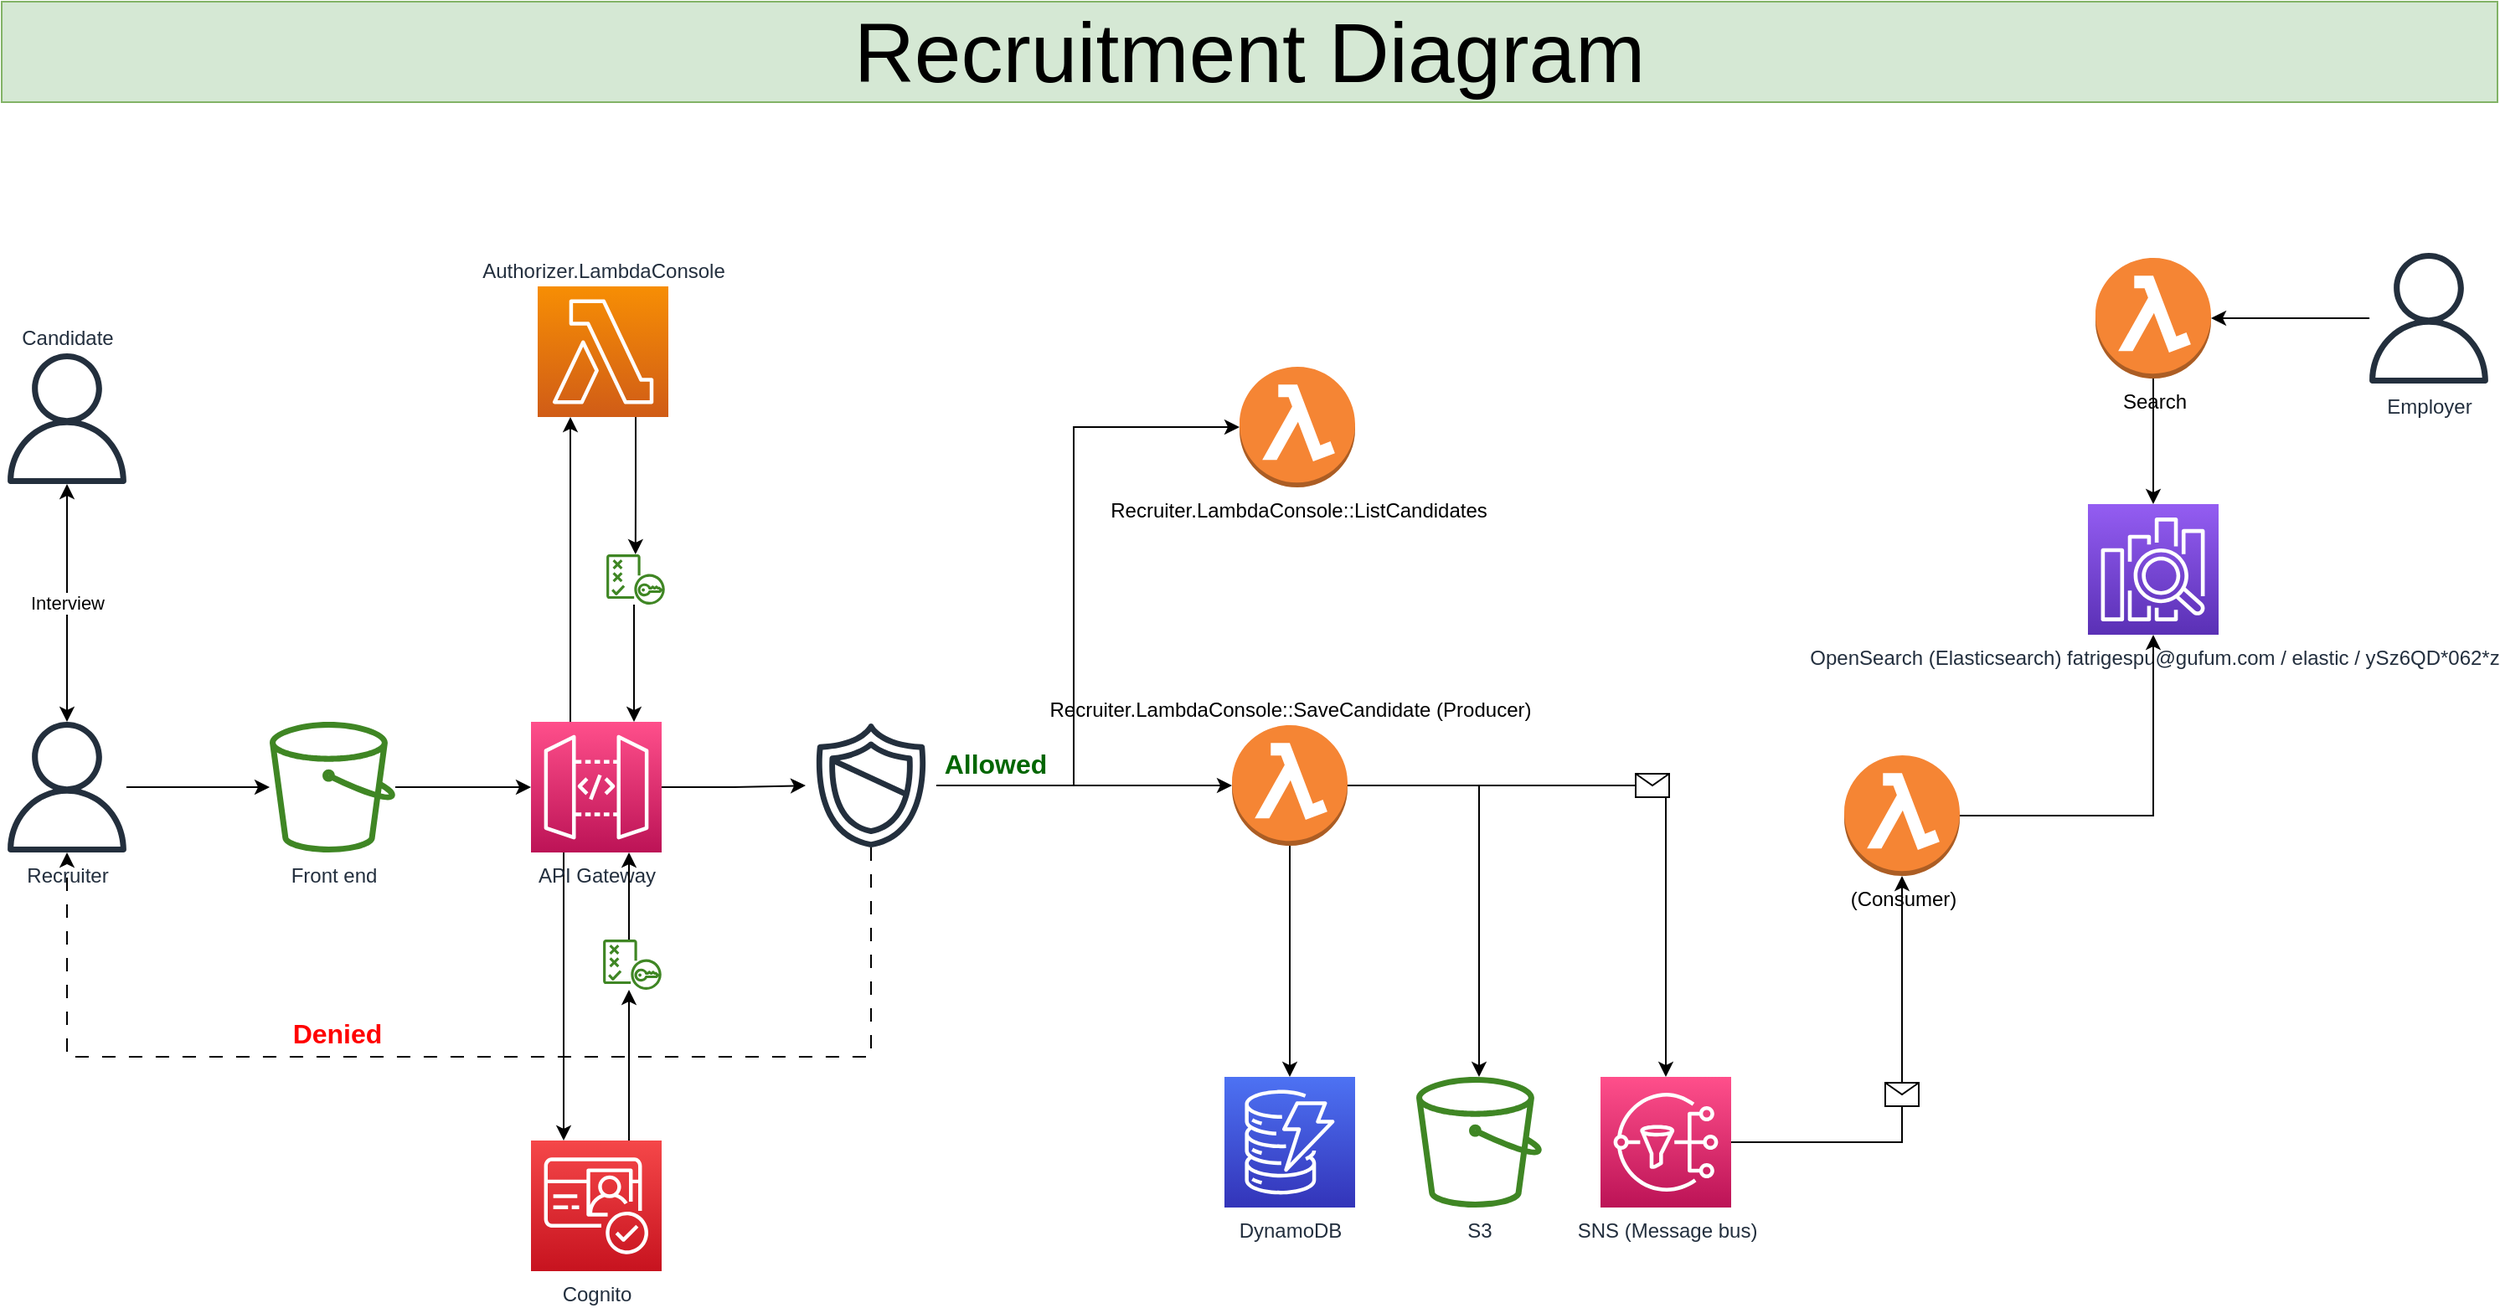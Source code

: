 <mxfile version="21.5.1" type="device">
  <diagram name="Page-1" id="7nIbmzHHHe7wAutQFev3">
    <mxGraphModel dx="2058" dy="2007" grid="1" gridSize="10" guides="1" tooltips="1" connect="1" arrows="1" fold="1" page="1" pageScale="1" pageWidth="827" pageHeight="1169" math="0" shadow="0">
      <root>
        <mxCell id="0" />
        <mxCell id="1" parent="0" />
        <mxCell id="6dRfuFZK9p9CnIERoRmi-7" style="edgeStyle=orthogonalEdgeStyle;rounded=0;orthogonalLoop=1;jettySize=auto;html=1;" parent="1" source="Mg_yC3POPH4g1C4O8XF4-1" target="6dRfuFZK9p9CnIERoRmi-6" edge="1">
          <mxGeometry relative="1" as="geometry" />
        </mxCell>
        <mxCell id="6dRfuFZK9p9CnIERoRmi-17" value="Interview" style="edgeStyle=orthogonalEdgeStyle;rounded=0;orthogonalLoop=1;jettySize=auto;html=1;startArrow=classic;startFill=1;" parent="1" source="Mg_yC3POPH4g1C4O8XF4-1" target="Mg_yC3POPH4g1C4O8XF4-3" edge="1">
          <mxGeometry relative="1" as="geometry" />
        </mxCell>
        <mxCell id="Mg_yC3POPH4g1C4O8XF4-1" value="Recruiter" style="sketch=0;outlineConnect=0;fontColor=#232F3E;gradientColor=none;fillColor=#232F3D;strokeColor=none;dashed=0;verticalLabelPosition=bottom;verticalAlign=top;align=center;html=1;fontSize=12;fontStyle=0;aspect=fixed;pointerEvents=1;shape=mxgraph.aws4.user;" parent="1" vertex="1">
          <mxGeometry x="20" y="230" width="78" height="78" as="geometry" />
        </mxCell>
        <mxCell id="6dRfuFZK9p9CnIERoRmi-47" style="edgeStyle=orthogonalEdgeStyle;rounded=0;orthogonalLoop=1;jettySize=auto;html=1;" parent="1" source="Mg_yC3POPH4g1C4O8XF4-2" target="6dRfuFZK9p9CnIERoRmi-46" edge="1">
          <mxGeometry relative="1" as="geometry" />
        </mxCell>
        <mxCell id="Mg_yC3POPH4g1C4O8XF4-2" value="Employer" style="sketch=0;outlineConnect=0;fontColor=#232F3E;gradientColor=none;fillColor=#232F3D;strokeColor=none;dashed=0;verticalLabelPosition=bottom;verticalAlign=top;align=center;html=1;fontSize=12;fontStyle=0;aspect=fixed;pointerEvents=1;shape=mxgraph.aws4.user;" parent="1" vertex="1">
          <mxGeometry x="1430" y="-50" width="78" height="78" as="geometry" />
        </mxCell>
        <mxCell id="Mg_yC3POPH4g1C4O8XF4-3" value="Candidate" style="sketch=0;outlineConnect=0;fontColor=#232F3E;gradientColor=none;fillColor=#232F3D;strokeColor=none;dashed=0;verticalLabelPosition=top;verticalAlign=bottom;align=center;html=1;fontSize=12;fontStyle=0;aspect=fixed;pointerEvents=1;shape=mxgraph.aws4.user;labelPosition=center;" parent="1" vertex="1">
          <mxGeometry x="20" y="10" width="78" height="78" as="geometry" />
        </mxCell>
        <mxCell id="6dRfuFZK9p9CnIERoRmi-12" style="edgeStyle=orthogonalEdgeStyle;rounded=0;orthogonalLoop=1;jettySize=auto;html=1;" parent="1" source="6dRfuFZK9p9CnIERoRmi-1" target="6dRfuFZK9p9CnIERoRmi-11" edge="1">
          <mxGeometry relative="1" as="geometry" />
        </mxCell>
        <mxCell id="6dRfuFZK9p9CnIERoRmi-13" style="edgeStyle=orthogonalEdgeStyle;rounded=0;orthogonalLoop=1;jettySize=auto;html=1;" parent="1" source="6dRfuFZK9p9CnIERoRmi-1" target="6dRfuFZK9p9CnIERoRmi-10" edge="1">
          <mxGeometry relative="1" as="geometry" />
        </mxCell>
        <mxCell id="6dRfuFZK9p9CnIERoRmi-1" value="Recruiter.LambdaConsole::SaveCandidate (Producer)" style="outlineConnect=0;dashed=0;verticalLabelPosition=top;verticalAlign=bottom;align=center;html=1;shape=mxgraph.aws3.lambda_function;fillColor=#F58534;gradientColor=none;labelPosition=center;" parent="1" vertex="1">
          <mxGeometry x="754.5" y="232" width="69" height="72" as="geometry" />
        </mxCell>
        <mxCell id="6dRfuFZK9p9CnIERoRmi-21" style="edgeStyle=orthogonalEdgeStyle;rounded=0;orthogonalLoop=1;jettySize=auto;html=1;entryX=0.25;entryY=1;entryDx=0;entryDy=0;entryPerimeter=0;" parent="1" source="6dRfuFZK9p9CnIERoRmi-5" target="6dRfuFZK9p9CnIERoRmi-19" edge="1">
          <mxGeometry relative="1" as="geometry">
            <Array as="points">
              <mxPoint x="360" y="139" />
            </Array>
          </mxGeometry>
        </mxCell>
        <mxCell id="6dRfuFZK9p9CnIERoRmi-35" style="edgeStyle=orthogonalEdgeStyle;rounded=0;orthogonalLoop=1;jettySize=auto;html=1;" parent="1" source="6dRfuFZK9p9CnIERoRmi-5" target="6dRfuFZK9p9CnIERoRmi-34" edge="1">
          <mxGeometry relative="1" as="geometry" />
        </mxCell>
        <mxCell id="6dRfuFZK9p9CnIERoRmi-40" style="edgeStyle=orthogonalEdgeStyle;rounded=0;orthogonalLoop=1;jettySize=auto;html=1;exitX=0.25;exitY=1;exitDx=0;exitDy=0;exitPerimeter=0;entryX=0.25;entryY=0;entryDx=0;entryDy=0;entryPerimeter=0;" parent="1" source="6dRfuFZK9p9CnIERoRmi-5" target="6dRfuFZK9p9CnIERoRmi-30" edge="1">
          <mxGeometry relative="1" as="geometry" />
        </mxCell>
        <mxCell id="6dRfuFZK9p9CnIERoRmi-5" value="API Gateway" style="sketch=0;points=[[0,0,0],[0.25,0,0],[0.5,0,0],[0.75,0,0],[1,0,0],[0,1,0],[0.25,1,0],[0.5,1,0],[0.75,1,0],[1,1,0],[0,0.25,0],[0,0.5,0],[0,0.75,0],[1,0.25,0],[1,0.5,0],[1,0.75,0]];outlineConnect=0;fontColor=#232F3E;gradientColor=#FF4F8B;gradientDirection=north;fillColor=#BC1356;strokeColor=#ffffff;dashed=0;verticalLabelPosition=bottom;verticalAlign=top;align=center;html=1;fontSize=12;fontStyle=0;aspect=fixed;shape=mxgraph.aws4.resourceIcon;resIcon=mxgraph.aws4.api_gateway;" parent="1" vertex="1">
          <mxGeometry x="336" y="230" width="78" height="78" as="geometry" />
        </mxCell>
        <mxCell id="6dRfuFZK9p9CnIERoRmi-8" style="edgeStyle=orthogonalEdgeStyle;rounded=0;orthogonalLoop=1;jettySize=auto;html=1;" parent="1" source="6dRfuFZK9p9CnIERoRmi-6" target="6dRfuFZK9p9CnIERoRmi-5" edge="1">
          <mxGeometry relative="1" as="geometry" />
        </mxCell>
        <mxCell id="6dRfuFZK9p9CnIERoRmi-6" value="Front end" style="sketch=0;outlineConnect=0;fontColor=#232F3E;gradientColor=none;fillColor=#3F8624;strokeColor=none;dashed=0;verticalLabelPosition=bottom;verticalAlign=top;align=center;html=1;fontSize=12;fontStyle=0;aspect=fixed;pointerEvents=1;shape=mxgraph.aws4.bucket;" parent="1" vertex="1">
          <mxGeometry x="180" y="230" width="75" height="78" as="geometry" />
        </mxCell>
        <mxCell id="6dRfuFZK9p9CnIERoRmi-10" value="S3" style="sketch=0;outlineConnect=0;fontColor=#232F3E;gradientColor=none;fillColor=#3F8624;strokeColor=none;dashed=0;verticalLabelPosition=bottom;verticalAlign=top;align=center;html=1;fontSize=12;fontStyle=0;aspect=fixed;pointerEvents=1;shape=mxgraph.aws4.bucket;" parent="1" vertex="1">
          <mxGeometry x="864.5" y="442" width="75" height="78" as="geometry" />
        </mxCell>
        <mxCell id="6dRfuFZK9p9CnIERoRmi-11" value="DynamoDB" style="sketch=0;points=[[0,0,0],[0.25,0,0],[0.5,0,0],[0.75,0,0],[1,0,0],[0,1,0],[0.25,1,0],[0.5,1,0],[0.75,1,0],[1,1,0],[0,0.25,0],[0,0.5,0],[0,0.75,0],[1,0.25,0],[1,0.5,0],[1,0.75,0]];outlineConnect=0;fontColor=#232F3E;gradientColor=#4D72F3;gradientDirection=north;fillColor=#3334B9;strokeColor=#ffffff;dashed=0;verticalLabelPosition=bottom;verticalAlign=top;align=center;html=1;fontSize=12;fontStyle=0;aspect=fixed;shape=mxgraph.aws4.resourceIcon;resIcon=mxgraph.aws4.dynamodb;" parent="1" vertex="1">
          <mxGeometry x="750" y="442" width="78" height="78" as="geometry" />
        </mxCell>
        <mxCell id="6dRfuFZK9p9CnIERoRmi-14" value="SNS (Message bus)" style="sketch=0;points=[[0,0,0],[0.25,0,0],[0.5,0,0],[0.75,0,0],[1,0,0],[0,1,0],[0.25,1,0],[0.5,1,0],[0.75,1,0],[1,1,0],[0,0.25,0],[0,0.5,0],[0,0.75,0],[1,0.25,0],[1,0.5,0],[1,0.75,0]];outlineConnect=0;fontColor=#232F3E;gradientColor=#FF4F8B;gradientDirection=north;fillColor=#BC1356;strokeColor=#ffffff;dashed=0;verticalLabelPosition=bottom;verticalAlign=top;align=center;html=1;fontSize=12;fontStyle=0;aspect=fixed;shape=mxgraph.aws4.resourceIcon;resIcon=mxgraph.aws4.sns;" parent="1" vertex="1">
          <mxGeometry x="974.5" y="442" width="78" height="78" as="geometry" />
        </mxCell>
        <mxCell id="6dRfuFZK9p9CnIERoRmi-16" value="Recruiter.LambdaConsole::ListCandidates" style="outlineConnect=0;dashed=0;verticalLabelPosition=bottom;verticalAlign=top;align=center;html=1;shape=mxgraph.aws3.lambda_function;fillColor=#F58534;gradientColor=none;" parent="1" vertex="1">
          <mxGeometry x="759" y="18" width="69" height="72" as="geometry" />
        </mxCell>
        <mxCell id="6dRfuFZK9p9CnIERoRmi-18" value="OpenSearch (Elasticsearch) fatrigespu@gufum.com / elastic / ySz6QD*062*z" style="sketch=0;points=[[0,0,0],[0.25,0,0],[0.5,0,0],[0.75,0,0],[1,0,0],[0,1,0],[0.25,1,0],[0.5,1,0],[0.75,1,0],[1,1,0],[0,0.25,0],[0,0.5,0],[0,0.75,0],[1,0.25,0],[1,0.5,0],[1,0.75,0]];outlineConnect=0;fontColor=#232F3E;gradientColor=#945DF2;gradientDirection=north;fillColor=#5A30B5;strokeColor=#ffffff;dashed=0;verticalLabelPosition=bottom;verticalAlign=top;align=center;html=1;fontSize=12;fontStyle=0;aspect=fixed;shape=mxgraph.aws4.resourceIcon;resIcon=mxgraph.aws4.elasticsearch_service;" parent="1" vertex="1">
          <mxGeometry x="1265.5" y="100" width="78" height="78" as="geometry" />
        </mxCell>
        <mxCell id="6dRfuFZK9p9CnIERoRmi-28" style="edgeStyle=orthogonalEdgeStyle;rounded=0;orthogonalLoop=1;jettySize=auto;html=1;exitX=0.75;exitY=1;exitDx=0;exitDy=0;exitPerimeter=0;" parent="1" source="6dRfuFZK9p9CnIERoRmi-19" target="6dRfuFZK9p9CnIERoRmi-20" edge="1">
          <mxGeometry relative="1" as="geometry" />
        </mxCell>
        <mxCell id="6dRfuFZK9p9CnIERoRmi-19" value="Authorizer.LambdaConsole" style="sketch=0;points=[[0,0,0],[0.25,0,0],[0.5,0,0],[0.75,0,0],[1,0,0],[0,1,0],[0.25,1,0],[0.5,1,0],[0.75,1,0],[1,1,0],[0,0.25,0],[0,0.5,0],[0,0.75,0],[1,0.25,0],[1,0.5,0],[1,0.75,0]];outlineConnect=0;fontColor=#232F3E;gradientColor=#F78E04;gradientDirection=north;fillColor=#D05C17;strokeColor=#ffffff;dashed=0;verticalLabelPosition=top;verticalAlign=bottom;align=center;html=1;fontSize=12;fontStyle=0;aspect=fixed;shape=mxgraph.aws4.resourceIcon;resIcon=mxgraph.aws4.lambda;labelPosition=center;" parent="1" vertex="1">
          <mxGeometry x="340" y="-30" width="78" height="78" as="geometry" />
        </mxCell>
        <mxCell id="6dRfuFZK9p9CnIERoRmi-29" style="rounded=0;orthogonalLoop=1;jettySize=auto;html=1;edgeStyle=elbowEdgeStyle;" parent="1" source="6dRfuFZK9p9CnIERoRmi-20" target="6dRfuFZK9p9CnIERoRmi-5" edge="1">
          <mxGeometry relative="1" as="geometry" />
        </mxCell>
        <mxCell id="6dRfuFZK9p9CnIERoRmi-20" value="" style="sketch=0;outlineConnect=0;fontColor=#232F3E;gradientColor=none;fillColor=#3F8624;strokeColor=none;dashed=0;verticalLabelPosition=bottom;verticalAlign=top;align=center;html=1;fontSize=12;fontStyle=0;aspect=fixed;pointerEvents=1;shape=mxgraph.aws4.policy;" parent="1" vertex="1">
          <mxGeometry x="381" y="130" width="34.93" height="30" as="geometry" />
        </mxCell>
        <mxCell id="6dRfuFZK9p9CnIERoRmi-41" style="edgeStyle=elbowEdgeStyle;rounded=0;orthogonalLoop=1;jettySize=auto;html=1;exitX=0.75;exitY=0;exitDx=0;exitDy=0;exitPerimeter=0;" parent="1" source="6dRfuFZK9p9CnIERoRmi-30" target="6dRfuFZK9p9CnIERoRmi-39" edge="1">
          <mxGeometry relative="1" as="geometry" />
        </mxCell>
        <mxCell id="6dRfuFZK9p9CnIERoRmi-30" value="Cognito" style="sketch=0;points=[[0,0,0],[0.25,0,0],[0.5,0,0],[0.75,0,0],[1,0,0],[0,1,0],[0.25,1,0],[0.5,1,0],[0.75,1,0],[1,1,0],[0,0.25,0],[0,0.5,0],[0,0.75,0],[1,0.25,0],[1,0.5,0],[1,0.75,0]];outlineConnect=0;fontColor=#232F3E;gradientColor=#F54749;gradientDirection=north;fillColor=#C7131F;strokeColor=#ffffff;dashed=0;verticalLabelPosition=bottom;verticalAlign=top;align=center;html=1;fontSize=12;fontStyle=0;aspect=fixed;shape=mxgraph.aws4.resourceIcon;resIcon=mxgraph.aws4.cognito;" parent="1" vertex="1">
          <mxGeometry x="336" y="480" width="78" height="78" as="geometry" />
        </mxCell>
        <mxCell id="6dRfuFZK9p9CnIERoRmi-36" style="edgeStyle=orthogonalEdgeStyle;rounded=0;orthogonalLoop=1;jettySize=auto;html=1;entryX=0;entryY=0.5;entryDx=0;entryDy=0;entryPerimeter=0;" parent="1" source="6dRfuFZK9p9CnIERoRmi-34" target="6dRfuFZK9p9CnIERoRmi-1" edge="1">
          <mxGeometry relative="1" as="geometry" />
        </mxCell>
        <mxCell id="6dRfuFZK9p9CnIERoRmi-37" style="edgeStyle=orthogonalEdgeStyle;rounded=0;orthogonalLoop=1;jettySize=auto;html=1;entryX=0;entryY=0.5;entryDx=0;entryDy=0;entryPerimeter=0;" parent="1" source="6dRfuFZK9p9CnIERoRmi-34" target="6dRfuFZK9p9CnIERoRmi-16" edge="1">
          <mxGeometry relative="1" as="geometry">
            <Array as="points">
              <mxPoint x="660" y="268" />
              <mxPoint x="660" y="54" />
            </Array>
          </mxGeometry>
        </mxCell>
        <mxCell id="6dRfuFZK9p9CnIERoRmi-44" style="edgeStyle=orthogonalEdgeStyle;rounded=0;orthogonalLoop=1;jettySize=auto;html=1;dashed=1;dashPattern=8 8;" parent="1" source="6dRfuFZK9p9CnIERoRmi-34" target="Mg_yC3POPH4g1C4O8XF4-1" edge="1">
          <mxGeometry relative="1" as="geometry">
            <Array as="points">
              <mxPoint x="539" y="430" />
              <mxPoint x="59" y="430" />
            </Array>
          </mxGeometry>
        </mxCell>
        <mxCell id="6dRfuFZK9p9CnIERoRmi-34" value="" style="sketch=0;outlineConnect=0;fontColor=#232F3E;gradientColor=none;fillColor=#232F3D;strokeColor=none;dashed=0;verticalLabelPosition=bottom;verticalAlign=top;align=center;html=1;fontSize=12;fontStyle=0;aspect=fixed;pointerEvents=1;shape=mxgraph.aws4.shield2;" parent="1" vertex="1">
          <mxGeometry x="500" y="229" width="78" height="78" as="geometry" />
        </mxCell>
        <mxCell id="6dRfuFZK9p9CnIERoRmi-38" value="Allowed" style="text;html=1;align=center;verticalAlign=middle;resizable=0;points=[];autosize=1;strokeColor=none;fillColor=none;fontColor=#006600;fontStyle=1;fontSize=16;" parent="1" vertex="1">
          <mxGeometry x="573" y="240" width="80" height="30" as="geometry" />
        </mxCell>
        <mxCell id="6dRfuFZK9p9CnIERoRmi-42" style="edgeStyle=elbowEdgeStyle;rounded=0;orthogonalLoop=1;jettySize=auto;html=1;entryX=0.75;entryY=1;entryDx=0;entryDy=0;entryPerimeter=0;" parent="1" source="6dRfuFZK9p9CnIERoRmi-39" target="6dRfuFZK9p9CnIERoRmi-5" edge="1">
          <mxGeometry relative="1" as="geometry" />
        </mxCell>
        <mxCell id="6dRfuFZK9p9CnIERoRmi-39" value="" style="sketch=0;outlineConnect=0;fontColor=#232F3E;gradientColor=none;fillColor=#3F8624;strokeColor=none;dashed=0;verticalLabelPosition=bottom;verticalAlign=top;align=center;html=1;fontSize=12;fontStyle=0;aspect=fixed;pointerEvents=1;shape=mxgraph.aws4.policy;" parent="1" vertex="1">
          <mxGeometry x="379" y="360" width="34.93" height="30" as="geometry" />
        </mxCell>
        <mxCell id="6dRfuFZK9p9CnIERoRmi-45" value="Denied" style="text;html=1;align=center;verticalAlign=middle;resizable=0;points=[];autosize=1;strokeColor=none;fillColor=none;fontColor=#ff0000;fontStyle=1;fontSize=16;" parent="1" vertex="1">
          <mxGeometry x="180" y="401" width="80" height="30" as="geometry" />
        </mxCell>
        <mxCell id="6dRfuFZK9p9CnIERoRmi-48" style="edgeStyle=orthogonalEdgeStyle;rounded=0;orthogonalLoop=1;jettySize=auto;html=1;" parent="1" source="6dRfuFZK9p9CnIERoRmi-46" target="6dRfuFZK9p9CnIERoRmi-18" edge="1">
          <mxGeometry relative="1" as="geometry" />
        </mxCell>
        <mxCell id="6dRfuFZK9p9CnIERoRmi-46" value="Search" style="outlineConnect=0;dashed=0;verticalLabelPosition=bottom;verticalAlign=top;align=center;html=1;shape=mxgraph.aws3.lambda_function;fillColor=#F58534;gradientColor=none;" parent="1" vertex="1">
          <mxGeometry x="1270" y="-47" width="69" height="72" as="geometry" />
        </mxCell>
        <mxCell id="6dRfuFZK9p9CnIERoRmi-56" style="edgeStyle=orthogonalEdgeStyle;rounded=0;orthogonalLoop=1;jettySize=auto;html=1;" parent="1" source="6dRfuFZK9p9CnIERoRmi-49" target="6dRfuFZK9p9CnIERoRmi-18" edge="1">
          <mxGeometry relative="1" as="geometry" />
        </mxCell>
        <mxCell id="6dRfuFZK9p9CnIERoRmi-49" value="(Consumer)" style="outlineConnect=0;dashed=0;verticalLabelPosition=bottom;verticalAlign=top;align=center;html=1;shape=mxgraph.aws3.lambda_function;fillColor=#F58534;gradientColor=none;" parent="1" vertex="1">
          <mxGeometry x="1120" y="250" width="69" height="72" as="geometry" />
        </mxCell>
        <mxCell id="6dRfuFZK9p9CnIERoRmi-51" value="" style="endArrow=classic;html=1;rounded=0;exitX=1;exitY=0.5;exitDx=0;exitDy=0;exitPerimeter=0;entryX=0.5;entryY=1;entryDx=0;entryDy=0;entryPerimeter=0;edgeStyle=orthogonalEdgeStyle;" parent="1" source="6dRfuFZK9p9CnIERoRmi-14" target="6dRfuFZK9p9CnIERoRmi-49" edge="1">
          <mxGeometry relative="1" as="geometry">
            <mxPoint x="1100" y="450" as="sourcePoint" />
            <mxPoint x="1200" y="450" as="targetPoint" />
          </mxGeometry>
        </mxCell>
        <mxCell id="6dRfuFZK9p9CnIERoRmi-52" value="" style="shape=message;html=1;outlineConnect=0;" parent="6dRfuFZK9p9CnIERoRmi-51" vertex="1">
          <mxGeometry width="20" height="14" relative="1" as="geometry">
            <mxPoint x="-10" y="-7" as="offset" />
          </mxGeometry>
        </mxCell>
        <mxCell id="6dRfuFZK9p9CnIERoRmi-53" value="" style="endArrow=classic;html=1;rounded=0;exitX=1;exitY=0.5;exitDx=0;exitDy=0;exitPerimeter=0;entryX=0.5;entryY=0;entryDx=0;entryDy=0;entryPerimeter=0;edgeStyle=orthogonalEdgeStyle;" parent="1" source="6dRfuFZK9p9CnIERoRmi-1" target="6dRfuFZK9p9CnIERoRmi-14" edge="1">
          <mxGeometry relative="1" as="geometry">
            <mxPoint x="1000" y="230" as="sourcePoint" />
            <mxPoint x="1100" y="230" as="targetPoint" />
          </mxGeometry>
        </mxCell>
        <mxCell id="6dRfuFZK9p9CnIERoRmi-54" value="" style="shape=message;html=1;outlineConnect=0;" parent="6dRfuFZK9p9CnIERoRmi-53" vertex="1">
          <mxGeometry width="20" height="14" relative="1" as="geometry">
            <mxPoint x="-10" y="-7" as="offset" />
          </mxGeometry>
        </mxCell>
        <mxCell id="6dRfuFZK9p9CnIERoRmi-57" value="Recruitment Diagram" style="rounded=0;whiteSpace=wrap;html=1;fontSize=50;fillColor=#d5e8d4;strokeColor=#82b366;" parent="1" vertex="1">
          <mxGeometry x="20" y="-200" width="1490" height="60" as="geometry" />
        </mxCell>
      </root>
    </mxGraphModel>
  </diagram>
</mxfile>
